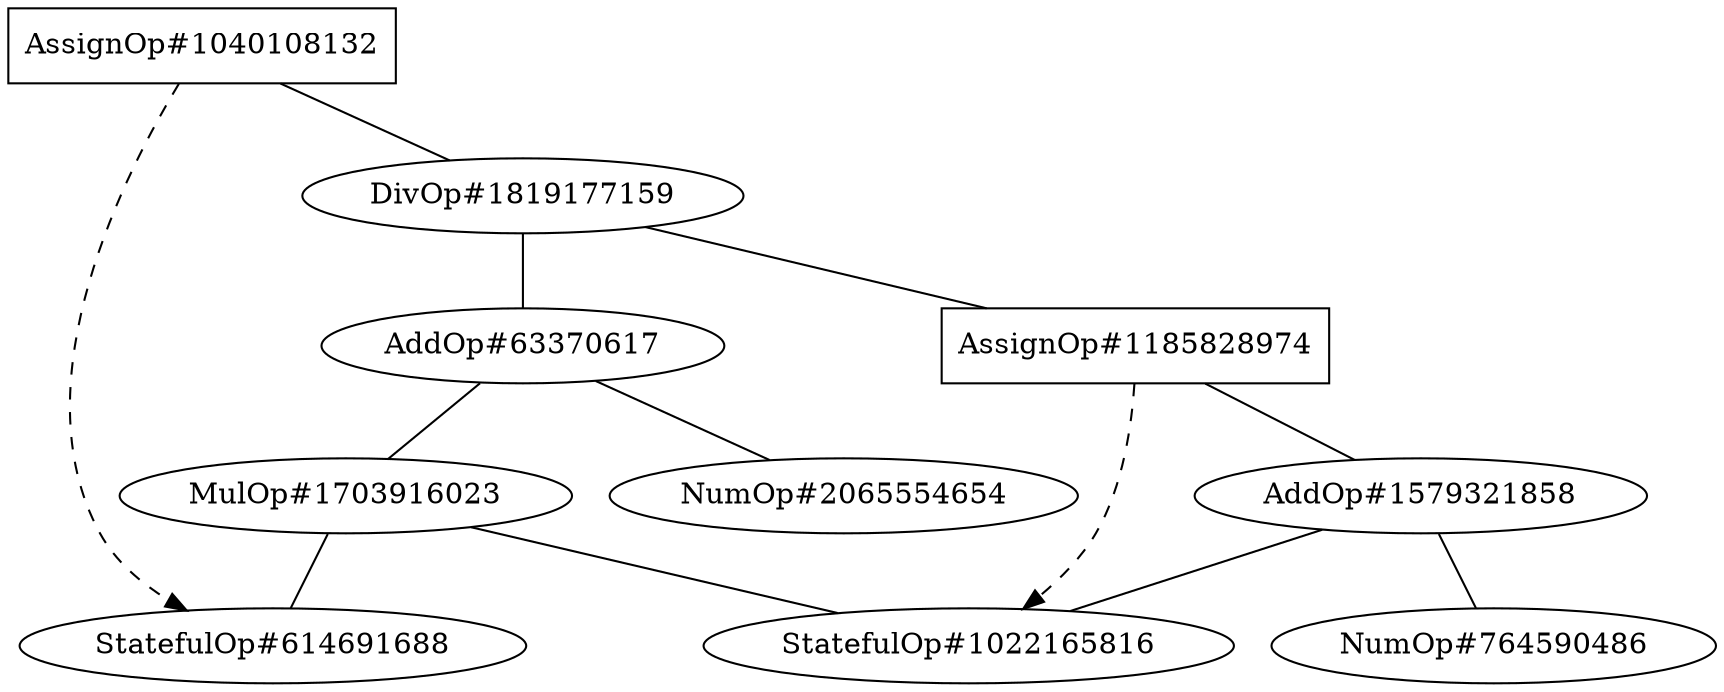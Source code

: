 graph "AVG" {
   "AssignOp#1185828974" [shape="box"];
   "AssignOp#1040108132" [shape="box"];
   "AssignOp#1040108132" -- "StatefulOp#614691688" [style="dashed", dir="forward"];
   "AddOp#63370617" -- "NumOp#2065554654" [id="0"];
   "MulOp#1703916023" -- "StatefulOp#1022165816" [id="1"];
   "MulOp#1703916023" -- "StatefulOp#614691688";
   "AddOp#63370617" -- "MulOp#1703916023";
   "DivOp#1819177159" -- "AddOp#63370617" [id="2"];
   "AssignOp#1185828974" -- "StatefulOp#1022165816" [style="dashed", dir="forward"];
   "AddOp#1579321858" -- "StatefulOp#1022165816" [id="3"];
   "AddOp#1579321858" -- "NumOp#764590486";
   "AssignOp#1185828974" -- "AddOp#1579321858";
   "DivOp#1819177159" -- "AssignOp#1185828974";
   "AssignOp#1040108132" -- "DivOp#1819177159";
}
